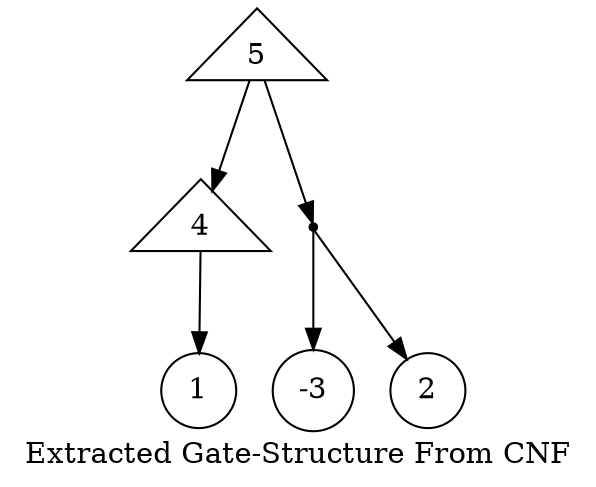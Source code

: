 digraph {
  label="Extracted Gate-Structure From CNF"
  N8 [label=5, shape=triangle]
  N6 [label=4, shape=triangle]
  N0 [label=1, shape=circle]
  N6->N0
  N8->N6
  N11 [label="" shape=point]
  N8->N11
  N5 [label=-3, shape=circle]
  N11->N5
  N2 [label=2, shape=circle]
  N11->N2
}
